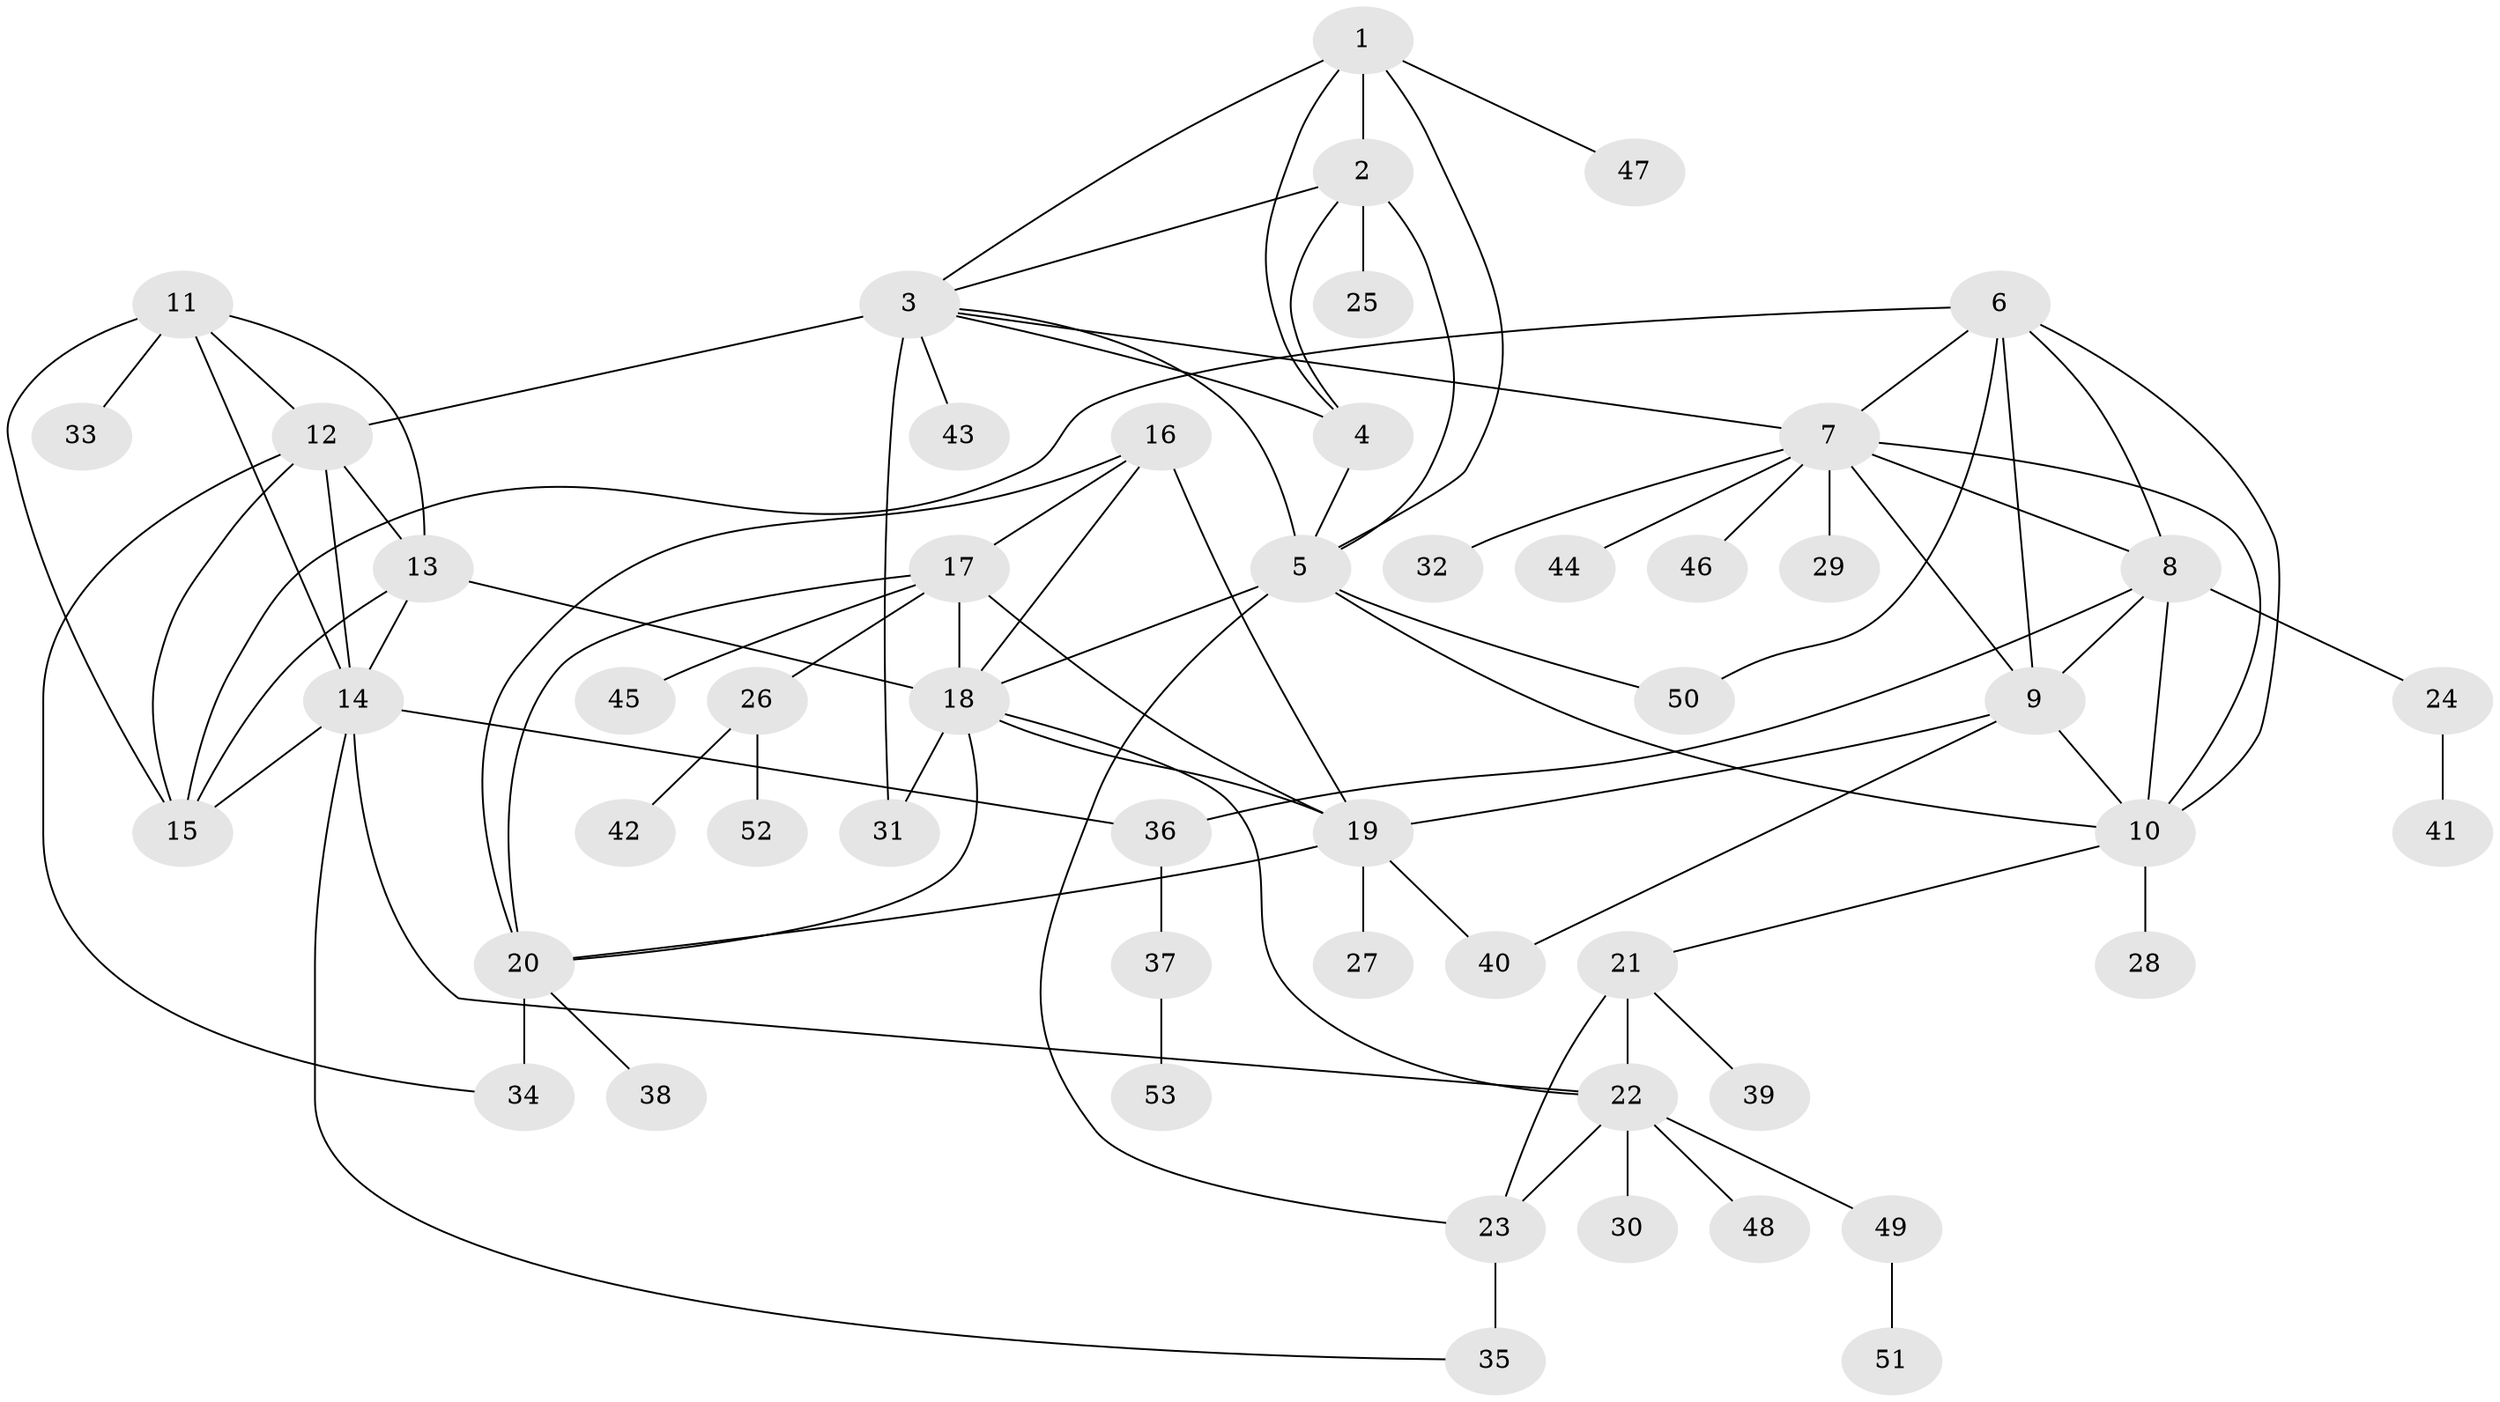 // original degree distribution, {6: 0.05714285714285714, 8: 0.01904761904761905, 13: 0.009523809523809525, 9: 0.02857142857142857, 7: 0.047619047619047616, 10: 0.0380952380952381, 11: 0.009523809523809525, 4: 0.02857142857142857, 5: 0.01904761904761905, 3: 0.02857142857142857, 1: 0.6, 2: 0.11428571428571428}
// Generated by graph-tools (version 1.1) at 2025/37/03/09/25 02:37:22]
// undirected, 53 vertices, 90 edges
graph export_dot {
graph [start="1"]
  node [color=gray90,style=filled];
  1;
  2;
  3;
  4;
  5;
  6;
  7;
  8;
  9;
  10;
  11;
  12;
  13;
  14;
  15;
  16;
  17;
  18;
  19;
  20;
  21;
  22;
  23;
  24;
  25;
  26;
  27;
  28;
  29;
  30;
  31;
  32;
  33;
  34;
  35;
  36;
  37;
  38;
  39;
  40;
  41;
  42;
  43;
  44;
  45;
  46;
  47;
  48;
  49;
  50;
  51;
  52;
  53;
  1 -- 2 [weight=1.0];
  1 -- 3 [weight=1.0];
  1 -- 4 [weight=1.0];
  1 -- 5 [weight=1.0];
  1 -- 47 [weight=1.0];
  2 -- 3 [weight=1.0];
  2 -- 4 [weight=1.0];
  2 -- 5 [weight=1.0];
  2 -- 25 [weight=3.0];
  3 -- 4 [weight=1.0];
  3 -- 5 [weight=1.0];
  3 -- 7 [weight=1.0];
  3 -- 12 [weight=1.0];
  3 -- 31 [weight=5.0];
  3 -- 43 [weight=1.0];
  4 -- 5 [weight=5.0];
  5 -- 10 [weight=1.0];
  5 -- 18 [weight=2.0];
  5 -- 23 [weight=1.0];
  5 -- 50 [weight=1.0];
  6 -- 7 [weight=1.0];
  6 -- 8 [weight=1.0];
  6 -- 9 [weight=1.0];
  6 -- 10 [weight=1.0];
  6 -- 15 [weight=1.0];
  6 -- 50 [weight=1.0];
  7 -- 8 [weight=1.0];
  7 -- 9 [weight=1.0];
  7 -- 10 [weight=1.0];
  7 -- 29 [weight=1.0];
  7 -- 32 [weight=1.0];
  7 -- 44 [weight=1.0];
  7 -- 46 [weight=1.0];
  8 -- 9 [weight=1.0];
  8 -- 10 [weight=1.0];
  8 -- 24 [weight=1.0];
  8 -- 36 [weight=1.0];
  9 -- 10 [weight=1.0];
  9 -- 19 [weight=1.0];
  9 -- 40 [weight=1.0];
  10 -- 21 [weight=1.0];
  10 -- 28 [weight=2.0];
  11 -- 12 [weight=1.0];
  11 -- 13 [weight=1.0];
  11 -- 14 [weight=1.0];
  11 -- 15 [weight=1.0];
  11 -- 33 [weight=1.0];
  12 -- 13 [weight=1.0];
  12 -- 14 [weight=2.0];
  12 -- 15 [weight=1.0];
  12 -- 34 [weight=1.0];
  13 -- 14 [weight=1.0];
  13 -- 15 [weight=1.0];
  13 -- 18 [weight=1.0];
  14 -- 15 [weight=1.0];
  14 -- 22 [weight=1.0];
  14 -- 35 [weight=1.0];
  14 -- 36 [weight=1.0];
  16 -- 17 [weight=1.0];
  16 -- 18 [weight=1.0];
  16 -- 19 [weight=4.0];
  16 -- 20 [weight=1.0];
  17 -- 18 [weight=1.0];
  17 -- 19 [weight=1.0];
  17 -- 20 [weight=1.0];
  17 -- 26 [weight=1.0];
  17 -- 45 [weight=1.0];
  18 -- 19 [weight=1.0];
  18 -- 20 [weight=1.0];
  18 -- 22 [weight=1.0];
  18 -- 31 [weight=1.0];
  19 -- 20 [weight=1.0];
  19 -- 27 [weight=1.0];
  19 -- 40 [weight=1.0];
  20 -- 34 [weight=5.0];
  20 -- 38 [weight=1.0];
  21 -- 22 [weight=3.0];
  21 -- 23 [weight=3.0];
  21 -- 39 [weight=1.0];
  22 -- 23 [weight=1.0];
  22 -- 30 [weight=1.0];
  22 -- 48 [weight=1.0];
  22 -- 49 [weight=1.0];
  23 -- 35 [weight=4.0];
  24 -- 41 [weight=1.0];
  26 -- 42 [weight=1.0];
  26 -- 52 [weight=1.0];
  36 -- 37 [weight=1.0];
  37 -- 53 [weight=1.0];
  49 -- 51 [weight=1.0];
}
